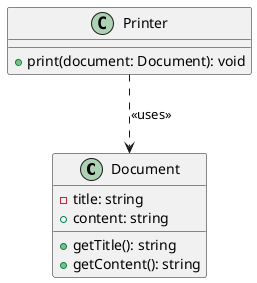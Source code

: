 @startuml
class Document {
    - title: string
    + content: string
    + getTitle(): string
    + getContent(): string
}

class Printer {
    + print(document: Document): void   
}

Printer ..> Document : <<uses>>



@enduml
